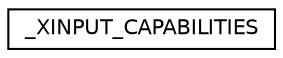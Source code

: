 digraph "Graphical Class Hierarchy"
{
 // LATEX_PDF_SIZE
  edge [fontname="Helvetica",fontsize="10",labelfontname="Helvetica",labelfontsize="10"];
  node [fontname="Helvetica",fontsize="10",shape=record];
  rankdir="LR";
  Node0 [label="_XINPUT_CAPABILITIES",height=0.2,width=0.4,color="black", fillcolor="white", style="filled",URL="$struct__XINPUT__CAPABILITIES.html",tooltip=" "];
}
